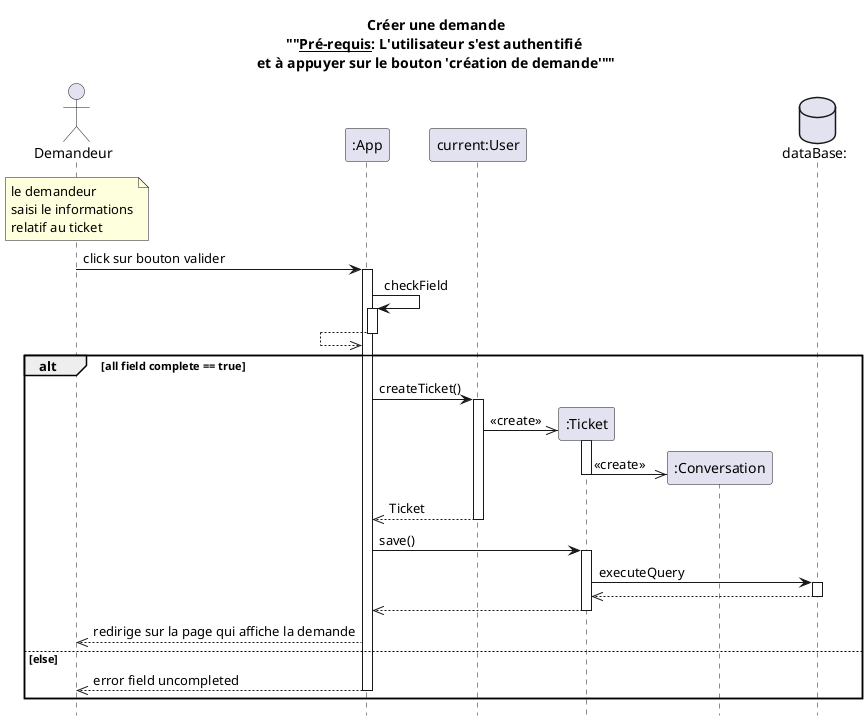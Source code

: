@startuml créer une demande
title Créer une demande\n""__Pré-requis__: L'utilisateur s'est authentifié \net à appuyer sur le bouton 'création de demande'""

actor client as "Demandeur" order 1
participant app as ":App"   order 2
participant user as "current:User" order 3
database bdd as "dataBase:" order 6
hide footbox

note over client : le demandeur\nsaisi le informations\nrelatif au ticket
client -> app: click sur bouton valider
activate app

app -> app : checkField
activate app
app <<-- app
deactivate app
alt all field complete == true
    app -> user: createTicket()
    activate user
    create ticket as ":Ticket" order 4
    user ->> ticket: <<create>>
    create conv as ":Conversation" order 5 
    activate ticket
    ticket ->> conv : <<create>>
    deactivate ticket
    app <<--user : Ticket
    deactivate user

    app -> ticket: save()
    activate ticket
    ticket -> bdd : executeQuery
    activate bdd
    ticket <<-- bdd
    deactivate bdd
    app <<-- ticket
    deactivate ticket
    client <<-- app: redirige sur la page qui affiche la demande
else else
    client <<-- app: error field uncompleted
    deactivate app
end


@enduml